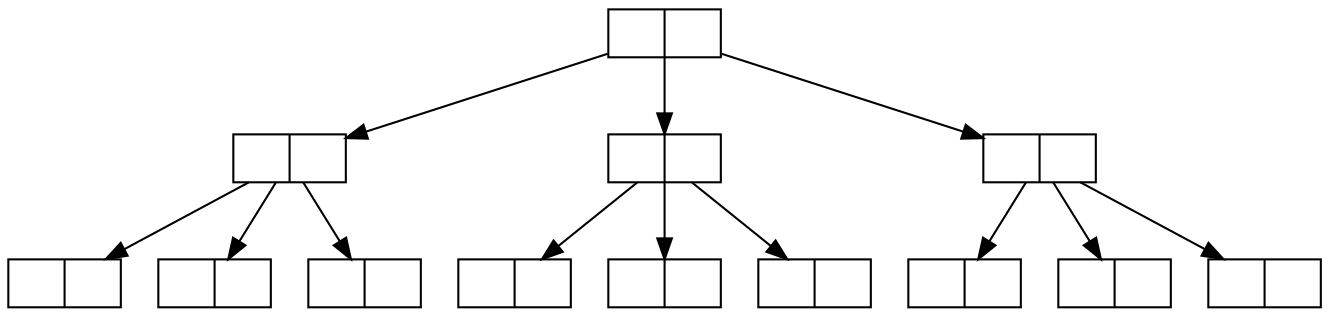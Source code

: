 digraph a1 {
    node [shape = record,height=.1,label=" | "];
    n0 -> n1;
    n0 -> n2;
    n0 -> n3;
    n1 -> n4;
    n1 -> n5;
    n1 -> n6;
    n2 -> n7;
    n2 -> n8;
    n2 -> n9;
    n3 -> n10;
    n3 -> n11
    n3 -> n12;
}